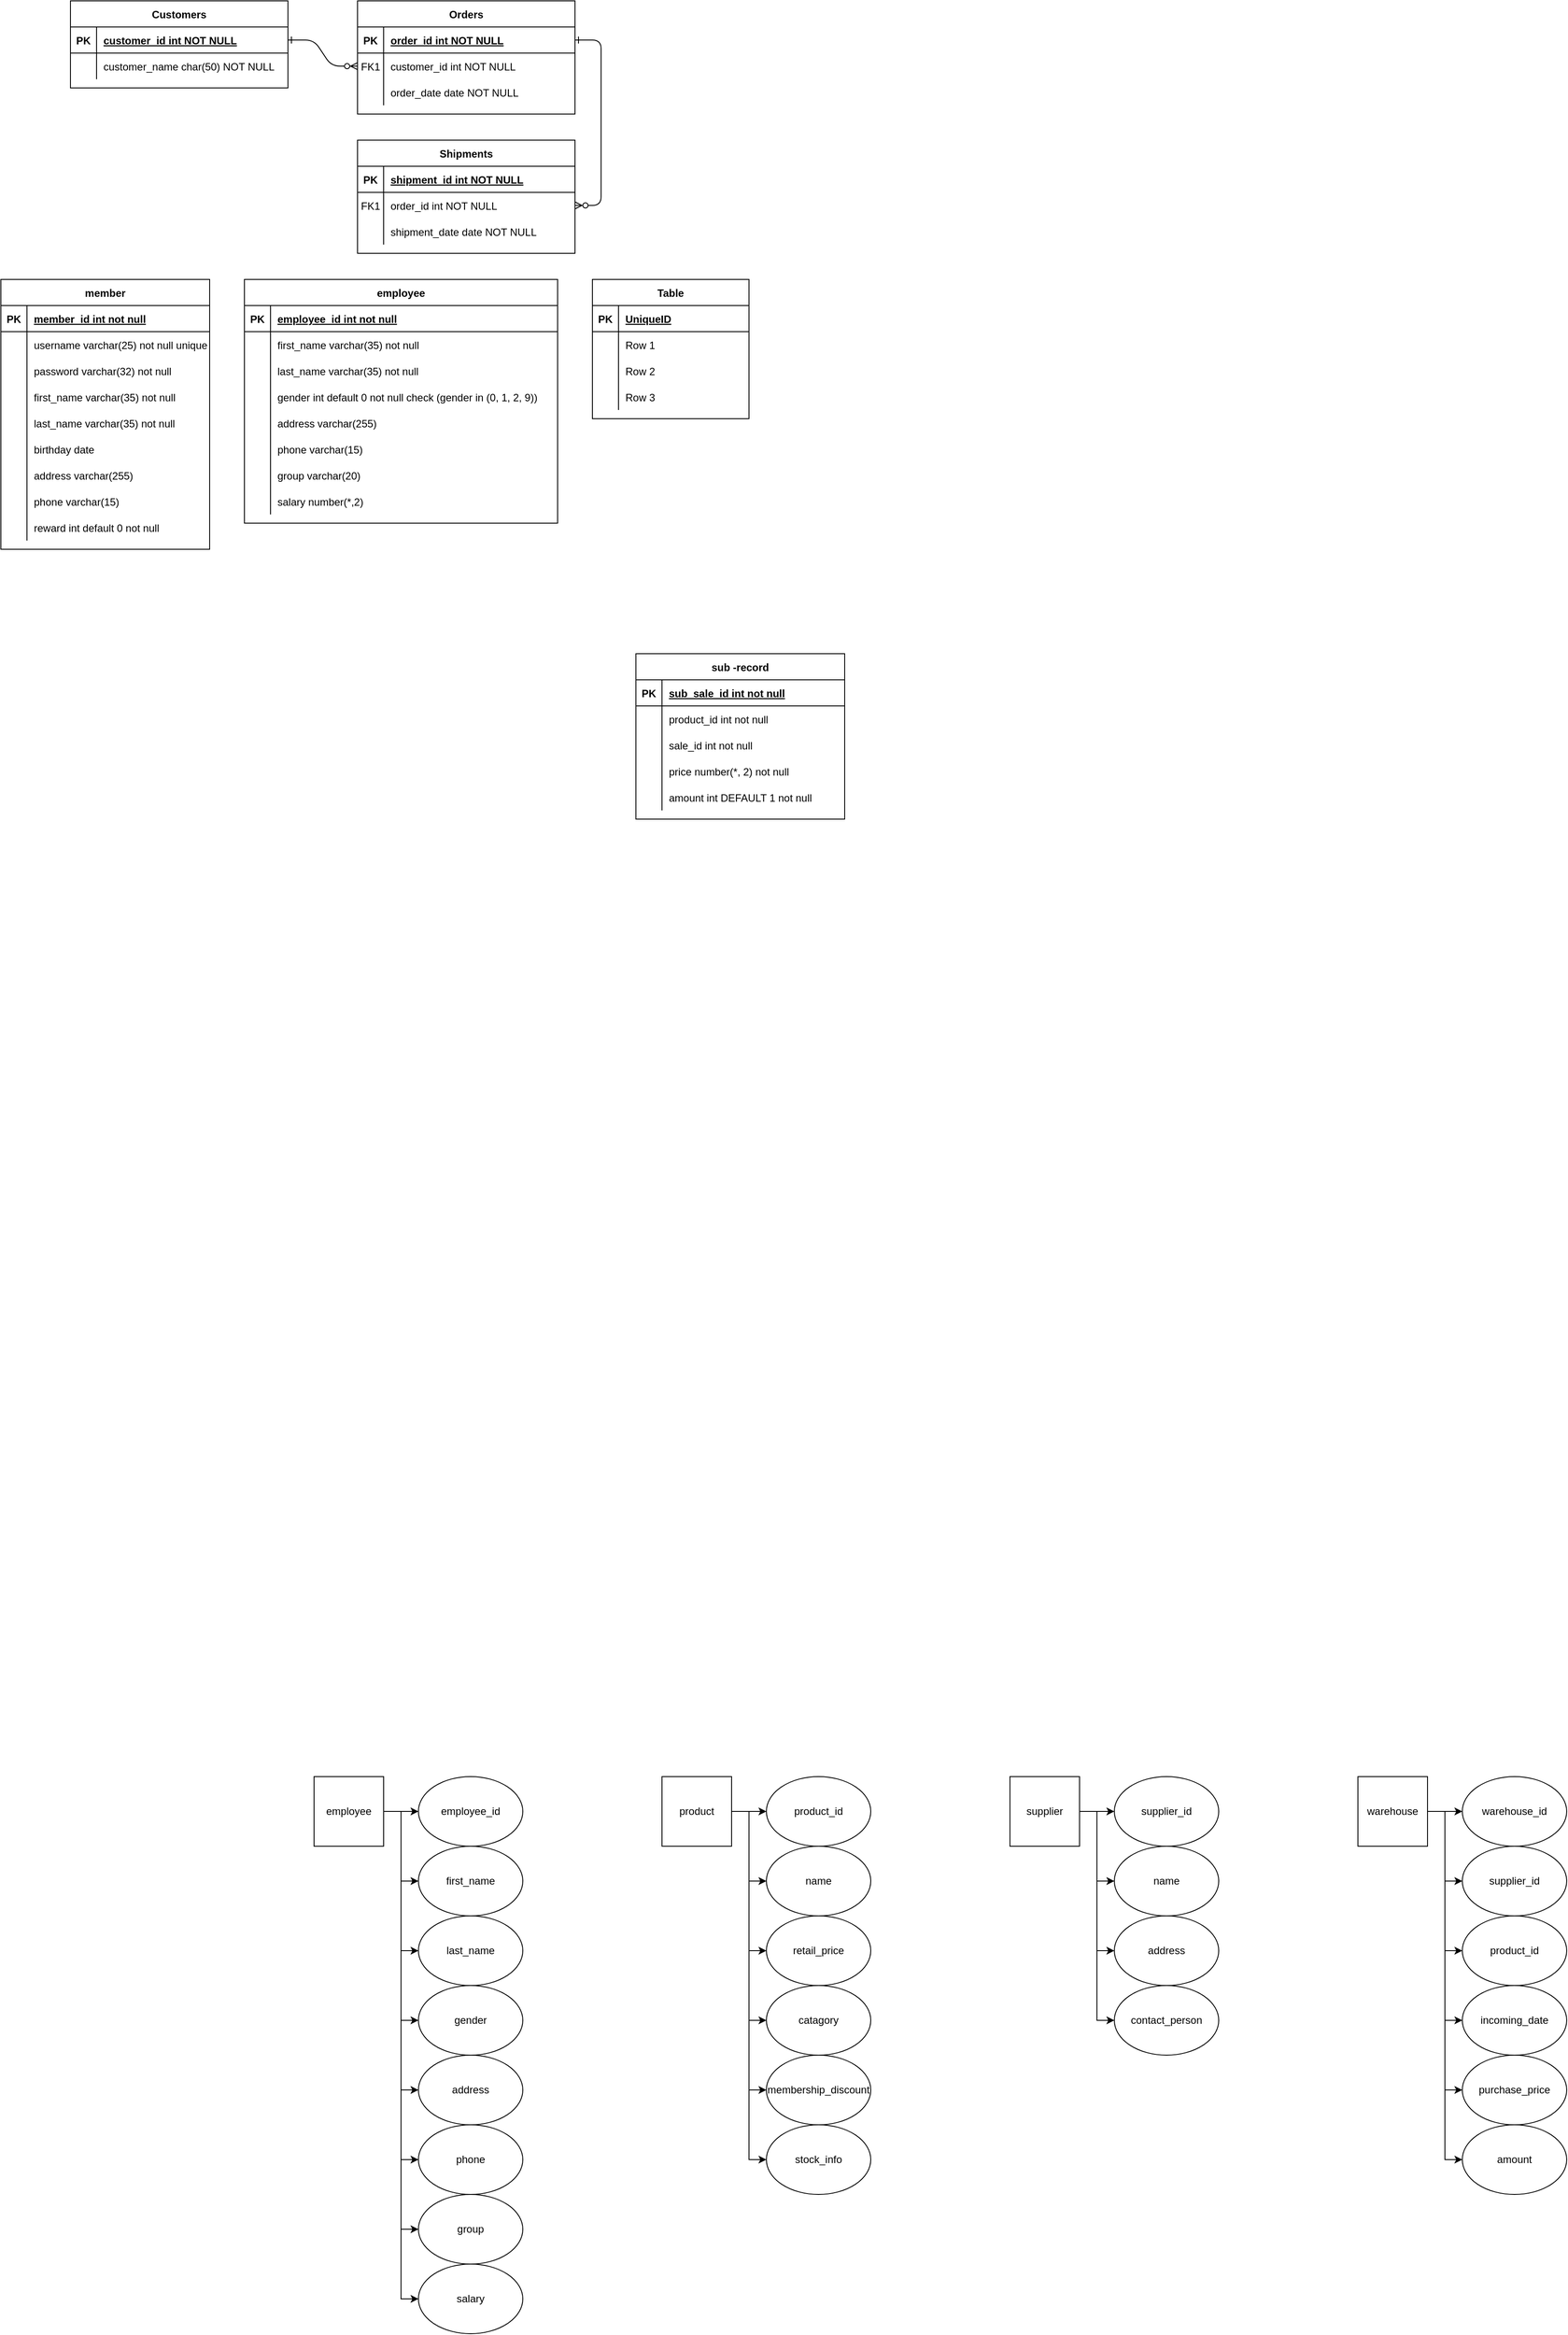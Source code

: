 <mxfile version="13.10.1" type="github">
  <diagram id="R2lEEEUBdFMjLlhIrx00" name="Page-1">
    <mxGraphModel dx="1342" dy="582" grid="1" gridSize="10" guides="1" tooltips="1" connect="1" arrows="1" fold="1" page="1" pageScale="1" pageWidth="850" pageHeight="1100" math="0" shadow="0" extFonts="Permanent Marker^https://fonts.googleapis.com/css?family=Permanent+Marker">
      <root>
        <mxCell id="0" />
        <mxCell id="1" parent="0" />
        <mxCell id="C-vyLk0tnHw3VtMMgP7b-1" value="" style="edgeStyle=entityRelationEdgeStyle;endArrow=ERzeroToMany;startArrow=ERone;endFill=1;startFill=0;" parent="1" source="C-vyLk0tnHw3VtMMgP7b-24" target="C-vyLk0tnHw3VtMMgP7b-6" edge="1">
          <mxGeometry width="100" height="100" relative="1" as="geometry">
            <mxPoint x="340" y="720" as="sourcePoint" />
            <mxPoint x="440" y="620" as="targetPoint" />
          </mxGeometry>
        </mxCell>
        <mxCell id="C-vyLk0tnHw3VtMMgP7b-12" value="" style="edgeStyle=entityRelationEdgeStyle;endArrow=ERzeroToMany;startArrow=ERone;endFill=1;startFill=0;" parent="1" source="C-vyLk0tnHw3VtMMgP7b-3" target="C-vyLk0tnHw3VtMMgP7b-17" edge="1">
          <mxGeometry width="100" height="100" relative="1" as="geometry">
            <mxPoint x="400" y="180" as="sourcePoint" />
            <mxPoint x="460" y="205" as="targetPoint" />
          </mxGeometry>
        </mxCell>
        <mxCell id="C-vyLk0tnHw3VtMMgP7b-2" value="Orders" style="shape=table;startSize=30;container=1;collapsible=1;childLayout=tableLayout;fixedRows=1;rowLines=0;fontStyle=1;align=center;resizeLast=1;" parent="1" vertex="1">
          <mxGeometry x="450" y="120" width="250" height="130" as="geometry" />
        </mxCell>
        <mxCell id="C-vyLk0tnHw3VtMMgP7b-3" value="" style="shape=partialRectangle;collapsible=0;dropTarget=0;pointerEvents=0;fillColor=none;points=[[0,0.5],[1,0.5]];portConstraint=eastwest;top=0;left=0;right=0;bottom=1;" parent="C-vyLk0tnHw3VtMMgP7b-2" vertex="1">
          <mxGeometry y="30" width="250" height="30" as="geometry" />
        </mxCell>
        <mxCell id="C-vyLk0tnHw3VtMMgP7b-4" value="PK" style="shape=partialRectangle;overflow=hidden;connectable=0;fillColor=none;top=0;left=0;bottom=0;right=0;fontStyle=1;" parent="C-vyLk0tnHw3VtMMgP7b-3" vertex="1">
          <mxGeometry width="30" height="30" as="geometry" />
        </mxCell>
        <mxCell id="C-vyLk0tnHw3VtMMgP7b-5" value="order_id int NOT NULL " style="shape=partialRectangle;overflow=hidden;connectable=0;fillColor=none;top=0;left=0;bottom=0;right=0;align=left;spacingLeft=6;fontStyle=5;" parent="C-vyLk0tnHw3VtMMgP7b-3" vertex="1">
          <mxGeometry x="30" width="220" height="30" as="geometry" />
        </mxCell>
        <mxCell id="C-vyLk0tnHw3VtMMgP7b-6" value="" style="shape=partialRectangle;collapsible=0;dropTarget=0;pointerEvents=0;fillColor=none;points=[[0,0.5],[1,0.5]];portConstraint=eastwest;top=0;left=0;right=0;bottom=0;" parent="C-vyLk0tnHw3VtMMgP7b-2" vertex="1">
          <mxGeometry y="60" width="250" height="30" as="geometry" />
        </mxCell>
        <mxCell id="C-vyLk0tnHw3VtMMgP7b-7" value="FK1" style="shape=partialRectangle;overflow=hidden;connectable=0;fillColor=none;top=0;left=0;bottom=0;right=0;" parent="C-vyLk0tnHw3VtMMgP7b-6" vertex="1">
          <mxGeometry width="30" height="30" as="geometry" />
        </mxCell>
        <mxCell id="C-vyLk0tnHw3VtMMgP7b-8" value="customer_id int NOT NULL" style="shape=partialRectangle;overflow=hidden;connectable=0;fillColor=none;top=0;left=0;bottom=0;right=0;align=left;spacingLeft=6;" parent="C-vyLk0tnHw3VtMMgP7b-6" vertex="1">
          <mxGeometry x="30" width="220" height="30" as="geometry" />
        </mxCell>
        <mxCell id="C-vyLk0tnHw3VtMMgP7b-9" value="" style="shape=partialRectangle;collapsible=0;dropTarget=0;pointerEvents=0;fillColor=none;points=[[0,0.5],[1,0.5]];portConstraint=eastwest;top=0;left=0;right=0;bottom=0;" parent="C-vyLk0tnHw3VtMMgP7b-2" vertex="1">
          <mxGeometry y="90" width="250" height="30" as="geometry" />
        </mxCell>
        <mxCell id="C-vyLk0tnHw3VtMMgP7b-10" value="" style="shape=partialRectangle;overflow=hidden;connectable=0;fillColor=none;top=0;left=0;bottom=0;right=0;" parent="C-vyLk0tnHw3VtMMgP7b-9" vertex="1">
          <mxGeometry width="30" height="30" as="geometry" />
        </mxCell>
        <mxCell id="C-vyLk0tnHw3VtMMgP7b-11" value="order_date date NOT NULL" style="shape=partialRectangle;overflow=hidden;connectable=0;fillColor=none;top=0;left=0;bottom=0;right=0;align=left;spacingLeft=6;" parent="C-vyLk0tnHw3VtMMgP7b-9" vertex="1">
          <mxGeometry x="30" width="220" height="30" as="geometry" />
        </mxCell>
        <mxCell id="C-vyLk0tnHw3VtMMgP7b-13" value="Shipments" style="shape=table;startSize=30;container=1;collapsible=1;childLayout=tableLayout;fixedRows=1;rowLines=0;fontStyle=1;align=center;resizeLast=1;" parent="1" vertex="1">
          <mxGeometry x="450" y="280" width="250" height="130" as="geometry">
            <mxRectangle x="450" y="280" width="90" height="30" as="alternateBounds" />
          </mxGeometry>
        </mxCell>
        <mxCell id="C-vyLk0tnHw3VtMMgP7b-14" value="" style="shape=partialRectangle;collapsible=0;dropTarget=0;pointerEvents=0;fillColor=none;points=[[0,0.5],[1,0.5]];portConstraint=eastwest;top=0;left=0;right=0;bottom=1;" parent="C-vyLk0tnHw3VtMMgP7b-13" vertex="1">
          <mxGeometry y="30" width="250" height="30" as="geometry" />
        </mxCell>
        <mxCell id="C-vyLk0tnHw3VtMMgP7b-15" value="PK" style="shape=partialRectangle;overflow=hidden;connectable=0;fillColor=none;top=0;left=0;bottom=0;right=0;fontStyle=1;" parent="C-vyLk0tnHw3VtMMgP7b-14" vertex="1">
          <mxGeometry width="30" height="30" as="geometry" />
        </mxCell>
        <mxCell id="C-vyLk0tnHw3VtMMgP7b-16" value="shipment_id int NOT NULL " style="shape=partialRectangle;overflow=hidden;connectable=0;fillColor=none;top=0;left=0;bottom=0;right=0;align=left;spacingLeft=6;fontStyle=5;" parent="C-vyLk0tnHw3VtMMgP7b-14" vertex="1">
          <mxGeometry x="30" width="220" height="30" as="geometry" />
        </mxCell>
        <mxCell id="C-vyLk0tnHw3VtMMgP7b-17" value="" style="shape=partialRectangle;collapsible=0;dropTarget=0;pointerEvents=0;fillColor=none;points=[[0,0.5],[1,0.5]];portConstraint=eastwest;top=0;left=0;right=0;bottom=0;" parent="C-vyLk0tnHw3VtMMgP7b-13" vertex="1">
          <mxGeometry y="60" width="250" height="30" as="geometry" />
        </mxCell>
        <mxCell id="C-vyLk0tnHw3VtMMgP7b-18" value="FK1" style="shape=partialRectangle;overflow=hidden;connectable=0;fillColor=none;top=0;left=0;bottom=0;right=0;" parent="C-vyLk0tnHw3VtMMgP7b-17" vertex="1">
          <mxGeometry width="30" height="30" as="geometry" />
        </mxCell>
        <mxCell id="C-vyLk0tnHw3VtMMgP7b-19" value="order_id int NOT NULL" style="shape=partialRectangle;overflow=hidden;connectable=0;fillColor=none;top=0;left=0;bottom=0;right=0;align=left;spacingLeft=6;" parent="C-vyLk0tnHw3VtMMgP7b-17" vertex="1">
          <mxGeometry x="30" width="220" height="30" as="geometry" />
        </mxCell>
        <mxCell id="C-vyLk0tnHw3VtMMgP7b-20" value="" style="shape=partialRectangle;collapsible=0;dropTarget=0;pointerEvents=0;fillColor=none;points=[[0,0.5],[1,0.5]];portConstraint=eastwest;top=0;left=0;right=0;bottom=0;" parent="C-vyLk0tnHw3VtMMgP7b-13" vertex="1">
          <mxGeometry y="90" width="250" height="30" as="geometry" />
        </mxCell>
        <mxCell id="C-vyLk0tnHw3VtMMgP7b-21" value="" style="shape=partialRectangle;overflow=hidden;connectable=0;fillColor=none;top=0;left=0;bottom=0;right=0;" parent="C-vyLk0tnHw3VtMMgP7b-20" vertex="1">
          <mxGeometry width="30" height="30" as="geometry" />
        </mxCell>
        <mxCell id="C-vyLk0tnHw3VtMMgP7b-22" value="shipment_date date NOT NULL" style="shape=partialRectangle;overflow=hidden;connectable=0;fillColor=none;top=0;left=0;bottom=0;right=0;align=left;spacingLeft=6;" parent="C-vyLk0tnHw3VtMMgP7b-20" vertex="1">
          <mxGeometry x="30" width="220" height="30" as="geometry" />
        </mxCell>
        <mxCell id="C-vyLk0tnHw3VtMMgP7b-23" value="Customers" style="shape=table;startSize=30;container=1;collapsible=1;childLayout=tableLayout;fixedRows=1;rowLines=0;fontStyle=1;align=center;resizeLast=1;" parent="1" vertex="1">
          <mxGeometry x="120" y="120" width="250" height="100" as="geometry" />
        </mxCell>
        <mxCell id="C-vyLk0tnHw3VtMMgP7b-24" value="" style="shape=partialRectangle;collapsible=0;dropTarget=0;pointerEvents=0;fillColor=none;points=[[0,0.5],[1,0.5]];portConstraint=eastwest;top=0;left=0;right=0;bottom=1;" parent="C-vyLk0tnHw3VtMMgP7b-23" vertex="1">
          <mxGeometry y="30" width="250" height="30" as="geometry" />
        </mxCell>
        <mxCell id="C-vyLk0tnHw3VtMMgP7b-25" value="PK" style="shape=partialRectangle;overflow=hidden;connectable=0;fillColor=none;top=0;left=0;bottom=0;right=0;fontStyle=1;" parent="C-vyLk0tnHw3VtMMgP7b-24" vertex="1">
          <mxGeometry width="30" height="30" as="geometry" />
        </mxCell>
        <mxCell id="C-vyLk0tnHw3VtMMgP7b-26" value="customer_id int NOT NULL " style="shape=partialRectangle;overflow=hidden;connectable=0;fillColor=none;top=0;left=0;bottom=0;right=0;align=left;spacingLeft=6;fontStyle=5;" parent="C-vyLk0tnHw3VtMMgP7b-24" vertex="1">
          <mxGeometry x="30" width="220" height="30" as="geometry" />
        </mxCell>
        <mxCell id="C-vyLk0tnHw3VtMMgP7b-27" value="" style="shape=partialRectangle;collapsible=0;dropTarget=0;pointerEvents=0;fillColor=none;points=[[0,0.5],[1,0.5]];portConstraint=eastwest;top=0;left=0;right=0;bottom=0;" parent="C-vyLk0tnHw3VtMMgP7b-23" vertex="1">
          <mxGeometry y="60" width="250" height="30" as="geometry" />
        </mxCell>
        <mxCell id="C-vyLk0tnHw3VtMMgP7b-28" value="" style="shape=partialRectangle;overflow=hidden;connectable=0;fillColor=none;top=0;left=0;bottom=0;right=0;" parent="C-vyLk0tnHw3VtMMgP7b-27" vertex="1">
          <mxGeometry width="30" height="30" as="geometry" />
        </mxCell>
        <mxCell id="C-vyLk0tnHw3VtMMgP7b-29" value="customer_name char(50) NOT NULL" style="shape=partialRectangle;overflow=hidden;connectable=0;fillColor=none;top=0;left=0;bottom=0;right=0;align=left;spacingLeft=6;" parent="C-vyLk0tnHw3VtMMgP7b-27" vertex="1">
          <mxGeometry x="30" width="220" height="30" as="geometry" />
        </mxCell>
        <mxCell id="Kj_aIInmpCFSkwv4ty4P-13" style="edgeStyle=orthogonalEdgeStyle;rounded=0;orthogonalLoop=1;jettySize=auto;html=1;exitX=1;exitY=0.5;exitDx=0;exitDy=0;" parent="1" source="Kj_aIInmpCFSkwv4ty4P-2" target="Kj_aIInmpCFSkwv4ty4P-3" edge="1">
          <mxGeometry relative="1" as="geometry" />
        </mxCell>
        <mxCell id="Kj_aIInmpCFSkwv4ty4P-14" style="edgeStyle=orthogonalEdgeStyle;rounded=0;orthogonalLoop=1;jettySize=auto;html=1;exitX=1;exitY=0.5;exitDx=0;exitDy=0;" parent="1" source="Kj_aIInmpCFSkwv4ty4P-2" target="Kj_aIInmpCFSkwv4ty4P-6" edge="1">
          <mxGeometry relative="1" as="geometry" />
        </mxCell>
        <mxCell id="Kj_aIInmpCFSkwv4ty4P-15" style="edgeStyle=orthogonalEdgeStyle;rounded=0;orthogonalLoop=1;jettySize=auto;html=1;exitX=1;exitY=0.5;exitDx=0;exitDy=0;entryX=0;entryY=0.5;entryDx=0;entryDy=0;" parent="1" source="Kj_aIInmpCFSkwv4ty4P-2" target="Kj_aIInmpCFSkwv4ty4P-7" edge="1">
          <mxGeometry relative="1" as="geometry" />
        </mxCell>
        <mxCell id="Kj_aIInmpCFSkwv4ty4P-16" style="edgeStyle=orthogonalEdgeStyle;rounded=0;orthogonalLoop=1;jettySize=auto;html=1;exitX=1;exitY=0.5;exitDx=0;exitDy=0;entryX=0;entryY=0.5;entryDx=0;entryDy=0;" parent="1" source="Kj_aIInmpCFSkwv4ty4P-2" target="Kj_aIInmpCFSkwv4ty4P-8" edge="1">
          <mxGeometry relative="1" as="geometry" />
        </mxCell>
        <mxCell id="Kj_aIInmpCFSkwv4ty4P-17" style="edgeStyle=orthogonalEdgeStyle;rounded=0;orthogonalLoop=1;jettySize=auto;html=1;exitX=1;exitY=0.5;exitDx=0;exitDy=0;entryX=0;entryY=0.5;entryDx=0;entryDy=0;" parent="1" source="Kj_aIInmpCFSkwv4ty4P-2" target="Kj_aIInmpCFSkwv4ty4P-9" edge="1">
          <mxGeometry relative="1" as="geometry" />
        </mxCell>
        <mxCell id="Kj_aIInmpCFSkwv4ty4P-18" style="edgeStyle=orthogonalEdgeStyle;rounded=0;orthogonalLoop=1;jettySize=auto;html=1;exitX=1;exitY=0.5;exitDx=0;exitDy=0;entryX=0;entryY=0.5;entryDx=0;entryDy=0;" parent="1" source="Kj_aIInmpCFSkwv4ty4P-2" target="Kj_aIInmpCFSkwv4ty4P-10" edge="1">
          <mxGeometry relative="1" as="geometry" />
        </mxCell>
        <mxCell id="Kj_aIInmpCFSkwv4ty4P-19" style="edgeStyle=orthogonalEdgeStyle;rounded=0;orthogonalLoop=1;jettySize=auto;html=1;exitX=1;exitY=0.5;exitDx=0;exitDy=0;entryX=0;entryY=0.5;entryDx=0;entryDy=0;" parent="1" source="Kj_aIInmpCFSkwv4ty4P-2" target="Kj_aIInmpCFSkwv4ty4P-11" edge="1">
          <mxGeometry relative="1" as="geometry" />
        </mxCell>
        <mxCell id="Kj_aIInmpCFSkwv4ty4P-20" style="edgeStyle=orthogonalEdgeStyle;rounded=0;orthogonalLoop=1;jettySize=auto;html=1;exitX=1;exitY=0.5;exitDx=0;exitDy=0;entryX=0;entryY=0.5;entryDx=0;entryDy=0;" parent="1" source="Kj_aIInmpCFSkwv4ty4P-2" target="Kj_aIInmpCFSkwv4ty4P-12" edge="1">
          <mxGeometry relative="1" as="geometry" />
        </mxCell>
        <mxCell id="Kj_aIInmpCFSkwv4ty4P-2" value="employee" style="whiteSpace=wrap;html=1;aspect=fixed;" parent="1" vertex="1">
          <mxGeometry x="400" y="2160" width="80" height="80" as="geometry" />
        </mxCell>
        <mxCell id="Kj_aIInmpCFSkwv4ty4P-3" value="employee_id" style="ellipse;whiteSpace=wrap;html=1;" parent="1" vertex="1">
          <mxGeometry x="520" y="2160" width="120" height="80" as="geometry" />
        </mxCell>
        <mxCell id="Kj_aIInmpCFSkwv4ty4P-6" value="first_name" style="ellipse;whiteSpace=wrap;html=1;" parent="1" vertex="1">
          <mxGeometry x="520" y="2240" width="120" height="80" as="geometry" />
        </mxCell>
        <mxCell id="Kj_aIInmpCFSkwv4ty4P-7" value="last_name" style="ellipse;whiteSpace=wrap;html=1;" parent="1" vertex="1">
          <mxGeometry x="520" y="2320" width="120" height="80" as="geometry" />
        </mxCell>
        <mxCell id="Kj_aIInmpCFSkwv4ty4P-8" value="gender" style="ellipse;whiteSpace=wrap;html=1;" parent="1" vertex="1">
          <mxGeometry x="520" y="2400" width="120" height="80" as="geometry" />
        </mxCell>
        <mxCell id="Kj_aIInmpCFSkwv4ty4P-9" value="address" style="ellipse;whiteSpace=wrap;html=1;" parent="1" vertex="1">
          <mxGeometry x="520" y="2480" width="120" height="80" as="geometry" />
        </mxCell>
        <mxCell id="Kj_aIInmpCFSkwv4ty4P-10" value="phone" style="ellipse;whiteSpace=wrap;html=1;" parent="1" vertex="1">
          <mxGeometry x="520" y="2560" width="120" height="80" as="geometry" />
        </mxCell>
        <mxCell id="Kj_aIInmpCFSkwv4ty4P-11" value="group" style="ellipse;whiteSpace=wrap;html=1;" parent="1" vertex="1">
          <mxGeometry x="520" y="2640" width="120" height="80" as="geometry" />
        </mxCell>
        <mxCell id="Kj_aIInmpCFSkwv4ty4P-12" value="salary" style="ellipse;whiteSpace=wrap;html=1;" parent="1" vertex="1">
          <mxGeometry x="520" y="2720" width="120" height="80" as="geometry" />
        </mxCell>
        <mxCell id="Kj_aIInmpCFSkwv4ty4P-28" style="edgeStyle=orthogonalEdgeStyle;rounded=0;orthogonalLoop=1;jettySize=auto;html=1;exitX=1;exitY=0.5;exitDx=0;exitDy=0;" parent="1" source="Kj_aIInmpCFSkwv4ty4P-21" target="Kj_aIInmpCFSkwv4ty4P-22" edge="1">
          <mxGeometry relative="1" as="geometry" />
        </mxCell>
        <mxCell id="Kj_aIInmpCFSkwv4ty4P-29" style="edgeStyle=orthogonalEdgeStyle;rounded=0;orthogonalLoop=1;jettySize=auto;html=1;exitX=1;exitY=0.5;exitDx=0;exitDy=0;" parent="1" source="Kj_aIInmpCFSkwv4ty4P-21" target="Kj_aIInmpCFSkwv4ty4P-23" edge="1">
          <mxGeometry relative="1" as="geometry" />
        </mxCell>
        <mxCell id="Kj_aIInmpCFSkwv4ty4P-30" style="edgeStyle=orthogonalEdgeStyle;rounded=0;orthogonalLoop=1;jettySize=auto;html=1;exitX=1;exitY=0.5;exitDx=0;exitDy=0;entryX=0;entryY=0.5;entryDx=0;entryDy=0;" parent="1" source="Kj_aIInmpCFSkwv4ty4P-21" target="Kj_aIInmpCFSkwv4ty4P-24" edge="1">
          <mxGeometry relative="1" as="geometry" />
        </mxCell>
        <mxCell id="Kj_aIInmpCFSkwv4ty4P-31" style="edgeStyle=orthogonalEdgeStyle;rounded=0;orthogonalLoop=1;jettySize=auto;html=1;exitX=1;exitY=0.5;exitDx=0;exitDy=0;entryX=0;entryY=0.5;entryDx=0;entryDy=0;" parent="1" source="Kj_aIInmpCFSkwv4ty4P-21" target="Kj_aIInmpCFSkwv4ty4P-25" edge="1">
          <mxGeometry relative="1" as="geometry" />
        </mxCell>
        <mxCell id="Kj_aIInmpCFSkwv4ty4P-32" style="edgeStyle=orthogonalEdgeStyle;rounded=0;orthogonalLoop=1;jettySize=auto;html=1;exitX=1;exitY=0.5;exitDx=0;exitDy=0;entryX=0;entryY=0.5;entryDx=0;entryDy=0;" parent="1" source="Kj_aIInmpCFSkwv4ty4P-21" target="Kj_aIInmpCFSkwv4ty4P-26" edge="1">
          <mxGeometry relative="1" as="geometry" />
        </mxCell>
        <mxCell id="Kj_aIInmpCFSkwv4ty4P-33" style="edgeStyle=orthogonalEdgeStyle;rounded=0;orthogonalLoop=1;jettySize=auto;html=1;exitX=1;exitY=0.5;exitDx=0;exitDy=0;entryX=0;entryY=0.5;entryDx=0;entryDy=0;" parent="1" source="Kj_aIInmpCFSkwv4ty4P-21" target="Kj_aIInmpCFSkwv4ty4P-27" edge="1">
          <mxGeometry relative="1" as="geometry" />
        </mxCell>
        <mxCell id="Kj_aIInmpCFSkwv4ty4P-21" value="product" style="whiteSpace=wrap;html=1;aspect=fixed;" parent="1" vertex="1">
          <mxGeometry x="800" y="2160" width="80" height="80" as="geometry" />
        </mxCell>
        <mxCell id="Kj_aIInmpCFSkwv4ty4P-22" value="product_id" style="ellipse;whiteSpace=wrap;html=1;" parent="1" vertex="1">
          <mxGeometry x="920" y="2160" width="120" height="80" as="geometry" />
        </mxCell>
        <mxCell id="Kj_aIInmpCFSkwv4ty4P-23" value="name" style="ellipse;whiteSpace=wrap;html=1;" parent="1" vertex="1">
          <mxGeometry x="920" y="2240" width="120" height="80" as="geometry" />
        </mxCell>
        <mxCell id="Kj_aIInmpCFSkwv4ty4P-24" value="retail_price" style="ellipse;whiteSpace=wrap;html=1;" parent="1" vertex="1">
          <mxGeometry x="920" y="2320" width="120" height="80" as="geometry" />
        </mxCell>
        <mxCell id="Kj_aIInmpCFSkwv4ty4P-25" value="catagory" style="ellipse;whiteSpace=wrap;html=1;" parent="1" vertex="1">
          <mxGeometry x="920" y="2400" width="120" height="80" as="geometry" />
        </mxCell>
        <mxCell id="Kj_aIInmpCFSkwv4ty4P-26" value="membership_discount" style="ellipse;whiteSpace=wrap;html=1;" parent="1" vertex="1">
          <mxGeometry x="920" y="2480" width="120" height="80" as="geometry" />
        </mxCell>
        <mxCell id="Kj_aIInmpCFSkwv4ty4P-27" value="stock_info" style="ellipse;whiteSpace=wrap;html=1;" parent="1" vertex="1">
          <mxGeometry x="920" y="2560" width="120" height="80" as="geometry" />
        </mxCell>
        <mxCell id="Kj_aIInmpCFSkwv4ty4P-39" style="edgeStyle=orthogonalEdgeStyle;rounded=0;orthogonalLoop=1;jettySize=auto;html=1;exitX=1;exitY=0.5;exitDx=0;exitDy=0;" parent="1" source="Kj_aIInmpCFSkwv4ty4P-34" target="Kj_aIInmpCFSkwv4ty4P-35" edge="1">
          <mxGeometry relative="1" as="geometry" />
        </mxCell>
        <mxCell id="Kj_aIInmpCFSkwv4ty4P-40" style="edgeStyle=orthogonalEdgeStyle;rounded=0;orthogonalLoop=1;jettySize=auto;html=1;exitX=1;exitY=0.5;exitDx=0;exitDy=0;" parent="1" source="Kj_aIInmpCFSkwv4ty4P-34" target="Kj_aIInmpCFSkwv4ty4P-36" edge="1">
          <mxGeometry relative="1" as="geometry" />
        </mxCell>
        <mxCell id="Kj_aIInmpCFSkwv4ty4P-41" style="edgeStyle=orthogonalEdgeStyle;rounded=0;orthogonalLoop=1;jettySize=auto;html=1;exitX=1;exitY=0.5;exitDx=0;exitDy=0;entryX=0;entryY=0.5;entryDx=0;entryDy=0;" parent="1" source="Kj_aIInmpCFSkwv4ty4P-34" target="Kj_aIInmpCFSkwv4ty4P-37" edge="1">
          <mxGeometry relative="1" as="geometry" />
        </mxCell>
        <mxCell id="Kj_aIInmpCFSkwv4ty4P-42" style="edgeStyle=orthogonalEdgeStyle;rounded=0;orthogonalLoop=1;jettySize=auto;html=1;exitX=1;exitY=0.5;exitDx=0;exitDy=0;entryX=0;entryY=0.5;entryDx=0;entryDy=0;" parent="1" source="Kj_aIInmpCFSkwv4ty4P-34" target="Kj_aIInmpCFSkwv4ty4P-38" edge="1">
          <mxGeometry relative="1" as="geometry" />
        </mxCell>
        <mxCell id="Kj_aIInmpCFSkwv4ty4P-34" value="supplier" style="whiteSpace=wrap;html=1;aspect=fixed;" parent="1" vertex="1">
          <mxGeometry x="1200" y="2160" width="80" height="80" as="geometry" />
        </mxCell>
        <mxCell id="Kj_aIInmpCFSkwv4ty4P-35" value="supplier_id" style="ellipse;whiteSpace=wrap;html=1;" parent="1" vertex="1">
          <mxGeometry x="1320" y="2160" width="120" height="80" as="geometry" />
        </mxCell>
        <mxCell id="Kj_aIInmpCFSkwv4ty4P-36" value="name" style="ellipse;whiteSpace=wrap;html=1;" parent="1" vertex="1">
          <mxGeometry x="1320" y="2240" width="120" height="80" as="geometry" />
        </mxCell>
        <mxCell id="Kj_aIInmpCFSkwv4ty4P-37" value="address" style="ellipse;whiteSpace=wrap;html=1;" parent="1" vertex="1">
          <mxGeometry x="1320" y="2320" width="120" height="80" as="geometry" />
        </mxCell>
        <mxCell id="Kj_aIInmpCFSkwv4ty4P-38" value="contact_person" style="ellipse;whiteSpace=wrap;html=1;" parent="1" vertex="1">
          <mxGeometry x="1320" y="2400" width="120" height="80" as="geometry" />
        </mxCell>
        <mxCell id="Kj_aIInmpCFSkwv4ty4P-50" style="edgeStyle=orthogonalEdgeStyle;rounded=0;orthogonalLoop=1;jettySize=auto;html=1;exitX=1;exitY=0.5;exitDx=0;exitDy=0;" parent="1" source="Kj_aIInmpCFSkwv4ty4P-43" target="Kj_aIInmpCFSkwv4ty4P-44" edge="1">
          <mxGeometry relative="1" as="geometry" />
        </mxCell>
        <mxCell id="Kj_aIInmpCFSkwv4ty4P-51" style="edgeStyle=orthogonalEdgeStyle;rounded=0;orthogonalLoop=1;jettySize=auto;html=1;exitX=1;exitY=0.5;exitDx=0;exitDy=0;" parent="1" source="Kj_aIInmpCFSkwv4ty4P-43" target="Kj_aIInmpCFSkwv4ty4P-45" edge="1">
          <mxGeometry relative="1" as="geometry" />
        </mxCell>
        <mxCell id="Kj_aIInmpCFSkwv4ty4P-52" style="edgeStyle=orthogonalEdgeStyle;rounded=0;orthogonalLoop=1;jettySize=auto;html=1;exitX=1;exitY=0.5;exitDx=0;exitDy=0;entryX=0;entryY=0.5;entryDx=0;entryDy=0;" parent="1" source="Kj_aIInmpCFSkwv4ty4P-43" target="Kj_aIInmpCFSkwv4ty4P-46" edge="1">
          <mxGeometry relative="1" as="geometry" />
        </mxCell>
        <mxCell id="Kj_aIInmpCFSkwv4ty4P-53" style="edgeStyle=orthogonalEdgeStyle;rounded=0;orthogonalLoop=1;jettySize=auto;html=1;exitX=1;exitY=0.5;exitDx=0;exitDy=0;entryX=0;entryY=0.5;entryDx=0;entryDy=0;" parent="1" source="Kj_aIInmpCFSkwv4ty4P-43" target="Kj_aIInmpCFSkwv4ty4P-47" edge="1">
          <mxGeometry relative="1" as="geometry" />
        </mxCell>
        <mxCell id="Kj_aIInmpCFSkwv4ty4P-54" style="edgeStyle=orthogonalEdgeStyle;rounded=0;orthogonalLoop=1;jettySize=auto;html=1;exitX=1;exitY=0.5;exitDx=0;exitDy=0;entryX=0;entryY=0.5;entryDx=0;entryDy=0;" parent="1" source="Kj_aIInmpCFSkwv4ty4P-43" target="Kj_aIInmpCFSkwv4ty4P-48" edge="1">
          <mxGeometry relative="1" as="geometry" />
        </mxCell>
        <mxCell id="Kj_aIInmpCFSkwv4ty4P-55" style="edgeStyle=orthogonalEdgeStyle;rounded=0;orthogonalLoop=1;jettySize=auto;html=1;exitX=1;exitY=0.5;exitDx=0;exitDy=0;entryX=0;entryY=0.5;entryDx=0;entryDy=0;" parent="1" source="Kj_aIInmpCFSkwv4ty4P-43" target="Kj_aIInmpCFSkwv4ty4P-49" edge="1">
          <mxGeometry relative="1" as="geometry" />
        </mxCell>
        <mxCell id="Kj_aIInmpCFSkwv4ty4P-43" value="warehouse" style="whiteSpace=wrap;html=1;aspect=fixed;" parent="1" vertex="1">
          <mxGeometry x="1600" y="2160" width="80" height="80" as="geometry" />
        </mxCell>
        <mxCell id="Kj_aIInmpCFSkwv4ty4P-44" value="warehouse_id" style="ellipse;whiteSpace=wrap;html=1;" parent="1" vertex="1">
          <mxGeometry x="1720" y="2160" width="120" height="80" as="geometry" />
        </mxCell>
        <mxCell id="Kj_aIInmpCFSkwv4ty4P-45" value="supplier_id" style="ellipse;whiteSpace=wrap;html=1;" parent="1" vertex="1">
          <mxGeometry x="1720" y="2240" width="120" height="80" as="geometry" />
        </mxCell>
        <mxCell id="Kj_aIInmpCFSkwv4ty4P-46" value="product_id" style="ellipse;whiteSpace=wrap;html=1;" parent="1" vertex="1">
          <mxGeometry x="1720" y="2320" width="120" height="80" as="geometry" />
        </mxCell>
        <mxCell id="Kj_aIInmpCFSkwv4ty4P-47" value="incoming_date" style="ellipse;whiteSpace=wrap;html=1;" parent="1" vertex="1">
          <mxGeometry x="1720" y="2400" width="120" height="80" as="geometry" />
        </mxCell>
        <mxCell id="Kj_aIInmpCFSkwv4ty4P-48" value="purchase_price" style="ellipse;whiteSpace=wrap;html=1;" parent="1" vertex="1">
          <mxGeometry x="1720" y="2480" width="120" height="80" as="geometry" />
        </mxCell>
        <mxCell id="Kj_aIInmpCFSkwv4ty4P-49" value="amount" style="ellipse;whiteSpace=wrap;html=1;" parent="1" vertex="1">
          <mxGeometry x="1720" y="2560" width="120" height="80" as="geometry" />
        </mxCell>
        <mxCell id="Kj_aIInmpCFSkwv4ty4P-80" value="member" style="shape=table;startSize=30;container=1;collapsible=1;childLayout=tableLayout;fixedRows=1;rowLines=0;fontStyle=1;align=center;resizeLast=1;" vertex="1" parent="1">
          <mxGeometry x="40" y="440" width="240.0" height="310" as="geometry" />
        </mxCell>
        <mxCell id="Kj_aIInmpCFSkwv4ty4P-81" value="" style="shape=partialRectangle;collapsible=0;dropTarget=0;pointerEvents=0;fillColor=none;top=0;left=0;bottom=1;right=0;points=[[0,0.5],[1,0.5]];portConstraint=eastwest;" vertex="1" parent="Kj_aIInmpCFSkwv4ty4P-80">
          <mxGeometry y="30" width="240.0" height="30" as="geometry" />
        </mxCell>
        <mxCell id="Kj_aIInmpCFSkwv4ty4P-82" value="PK" style="shape=partialRectangle;connectable=0;fillColor=none;top=0;left=0;bottom=0;right=0;fontStyle=1;overflow=hidden;" vertex="1" parent="Kj_aIInmpCFSkwv4ty4P-81">
          <mxGeometry width="30" height="30" as="geometry" />
        </mxCell>
        <mxCell id="Kj_aIInmpCFSkwv4ty4P-83" value="member_id int not null" style="shape=partialRectangle;connectable=0;fillColor=none;top=0;left=0;bottom=0;right=0;align=left;spacingLeft=6;fontStyle=5;overflow=hidden;" vertex="1" parent="Kj_aIInmpCFSkwv4ty4P-81">
          <mxGeometry x="30" width="210.0" height="30" as="geometry" />
        </mxCell>
        <mxCell id="Kj_aIInmpCFSkwv4ty4P-84" value="" style="shape=partialRectangle;collapsible=0;dropTarget=0;pointerEvents=0;fillColor=none;top=0;left=0;bottom=0;right=0;points=[[0,0.5],[1,0.5]];portConstraint=eastwest;" vertex="1" parent="Kj_aIInmpCFSkwv4ty4P-80">
          <mxGeometry y="60" width="240.0" height="30" as="geometry" />
        </mxCell>
        <mxCell id="Kj_aIInmpCFSkwv4ty4P-85" value="" style="shape=partialRectangle;connectable=0;fillColor=none;top=0;left=0;bottom=0;right=0;editable=1;overflow=hidden;" vertex="1" parent="Kj_aIInmpCFSkwv4ty4P-84">
          <mxGeometry width="30" height="30" as="geometry" />
        </mxCell>
        <mxCell id="Kj_aIInmpCFSkwv4ty4P-86" value="username varchar(25) not null unique" style="shape=partialRectangle;connectable=0;fillColor=none;top=0;left=0;bottom=0;right=0;align=left;spacingLeft=6;overflow=hidden;" vertex="1" parent="Kj_aIInmpCFSkwv4ty4P-84">
          <mxGeometry x="30" width="210.0" height="30" as="geometry" />
        </mxCell>
        <mxCell id="Kj_aIInmpCFSkwv4ty4P-87" value="" style="shape=partialRectangle;collapsible=0;dropTarget=0;pointerEvents=0;fillColor=none;top=0;left=0;bottom=0;right=0;points=[[0,0.5],[1,0.5]];portConstraint=eastwest;" vertex="1" parent="Kj_aIInmpCFSkwv4ty4P-80">
          <mxGeometry y="90" width="240.0" height="30" as="geometry" />
        </mxCell>
        <mxCell id="Kj_aIInmpCFSkwv4ty4P-88" value="" style="shape=partialRectangle;connectable=0;fillColor=none;top=0;left=0;bottom=0;right=0;editable=1;overflow=hidden;" vertex="1" parent="Kj_aIInmpCFSkwv4ty4P-87">
          <mxGeometry width="30" height="30" as="geometry" />
        </mxCell>
        <mxCell id="Kj_aIInmpCFSkwv4ty4P-89" value="password varchar(32) not null" style="shape=partialRectangle;connectable=0;fillColor=none;top=0;left=0;bottom=0;right=0;align=left;spacingLeft=6;overflow=hidden;" vertex="1" parent="Kj_aIInmpCFSkwv4ty4P-87">
          <mxGeometry x="30" width="210.0" height="30" as="geometry" />
        </mxCell>
        <mxCell id="Kj_aIInmpCFSkwv4ty4P-90" value="" style="shape=partialRectangle;collapsible=0;dropTarget=0;pointerEvents=0;fillColor=none;top=0;left=0;bottom=0;right=0;points=[[0,0.5],[1,0.5]];portConstraint=eastwest;" vertex="1" parent="Kj_aIInmpCFSkwv4ty4P-80">
          <mxGeometry y="120" width="240.0" height="30" as="geometry" />
        </mxCell>
        <mxCell id="Kj_aIInmpCFSkwv4ty4P-91" value="" style="shape=partialRectangle;connectable=0;fillColor=none;top=0;left=0;bottom=0;right=0;editable=1;overflow=hidden;" vertex="1" parent="Kj_aIInmpCFSkwv4ty4P-90">
          <mxGeometry width="30" height="30" as="geometry" />
        </mxCell>
        <mxCell id="Kj_aIInmpCFSkwv4ty4P-92" value="first_name varchar(35) not null" style="shape=partialRectangle;connectable=0;fillColor=none;top=0;left=0;bottom=0;right=0;align=left;spacingLeft=6;overflow=hidden;" vertex="1" parent="Kj_aIInmpCFSkwv4ty4P-90">
          <mxGeometry x="30" width="210.0" height="30" as="geometry" />
        </mxCell>
        <mxCell id="Kj_aIInmpCFSkwv4ty4P-93" value="" style="shape=partialRectangle;collapsible=0;dropTarget=0;pointerEvents=0;fillColor=none;top=0;left=0;bottom=0;right=0;points=[[0,0.5],[1,0.5]];portConstraint=eastwest;" vertex="1" parent="Kj_aIInmpCFSkwv4ty4P-80">
          <mxGeometry y="150" width="240.0" height="30" as="geometry" />
        </mxCell>
        <mxCell id="Kj_aIInmpCFSkwv4ty4P-94" value="" style="shape=partialRectangle;connectable=0;fillColor=none;top=0;left=0;bottom=0;right=0;editable=1;overflow=hidden;" vertex="1" parent="Kj_aIInmpCFSkwv4ty4P-93">
          <mxGeometry width="30" height="30" as="geometry" />
        </mxCell>
        <mxCell id="Kj_aIInmpCFSkwv4ty4P-95" value="last_name varchar(35) not null" style="shape=partialRectangle;connectable=0;fillColor=none;top=0;left=0;bottom=0;right=0;align=left;spacingLeft=6;overflow=hidden;" vertex="1" parent="Kj_aIInmpCFSkwv4ty4P-93">
          <mxGeometry x="30" width="210.0" height="30" as="geometry" />
        </mxCell>
        <mxCell id="Kj_aIInmpCFSkwv4ty4P-96" value="" style="shape=partialRectangle;collapsible=0;dropTarget=0;pointerEvents=0;fillColor=none;top=0;left=0;bottom=0;right=0;points=[[0,0.5],[1,0.5]];portConstraint=eastwest;" vertex="1" parent="Kj_aIInmpCFSkwv4ty4P-80">
          <mxGeometry y="180" width="240.0" height="30" as="geometry" />
        </mxCell>
        <mxCell id="Kj_aIInmpCFSkwv4ty4P-97" value="" style="shape=partialRectangle;connectable=0;fillColor=none;top=0;left=0;bottom=0;right=0;editable=1;overflow=hidden;" vertex="1" parent="Kj_aIInmpCFSkwv4ty4P-96">
          <mxGeometry width="30" height="30" as="geometry" />
        </mxCell>
        <mxCell id="Kj_aIInmpCFSkwv4ty4P-98" value="birthday date" style="shape=partialRectangle;connectable=0;fillColor=none;top=0;left=0;bottom=0;right=0;align=left;spacingLeft=6;overflow=hidden;" vertex="1" parent="Kj_aIInmpCFSkwv4ty4P-96">
          <mxGeometry x="30" width="210.0" height="30" as="geometry" />
        </mxCell>
        <mxCell id="Kj_aIInmpCFSkwv4ty4P-99" value="" style="shape=partialRectangle;collapsible=0;dropTarget=0;pointerEvents=0;fillColor=none;top=0;left=0;bottom=0;right=0;points=[[0,0.5],[1,0.5]];portConstraint=eastwest;" vertex="1" parent="Kj_aIInmpCFSkwv4ty4P-80">
          <mxGeometry y="210" width="240.0" height="30" as="geometry" />
        </mxCell>
        <mxCell id="Kj_aIInmpCFSkwv4ty4P-100" value="" style="shape=partialRectangle;connectable=0;fillColor=none;top=0;left=0;bottom=0;right=0;editable=1;overflow=hidden;" vertex="1" parent="Kj_aIInmpCFSkwv4ty4P-99">
          <mxGeometry width="30" height="30" as="geometry" />
        </mxCell>
        <mxCell id="Kj_aIInmpCFSkwv4ty4P-101" value="address varchar(255)" style="shape=partialRectangle;connectable=0;fillColor=none;top=0;left=0;bottom=0;right=0;align=left;spacingLeft=6;overflow=hidden;" vertex="1" parent="Kj_aIInmpCFSkwv4ty4P-99">
          <mxGeometry x="30" width="210.0" height="30" as="geometry" />
        </mxCell>
        <mxCell id="Kj_aIInmpCFSkwv4ty4P-102" value="" style="shape=partialRectangle;collapsible=0;dropTarget=0;pointerEvents=0;fillColor=none;top=0;left=0;bottom=0;right=0;points=[[0,0.5],[1,0.5]];portConstraint=eastwest;" vertex="1" parent="Kj_aIInmpCFSkwv4ty4P-80">
          <mxGeometry y="240" width="240.0" height="30" as="geometry" />
        </mxCell>
        <mxCell id="Kj_aIInmpCFSkwv4ty4P-103" value="" style="shape=partialRectangle;connectable=0;fillColor=none;top=0;left=0;bottom=0;right=0;editable=1;overflow=hidden;" vertex="1" parent="Kj_aIInmpCFSkwv4ty4P-102">
          <mxGeometry width="30" height="30" as="geometry" />
        </mxCell>
        <mxCell id="Kj_aIInmpCFSkwv4ty4P-104" value="phone varchar(15)" style="shape=partialRectangle;connectable=0;fillColor=none;top=0;left=0;bottom=0;right=0;align=left;spacingLeft=6;overflow=hidden;" vertex="1" parent="Kj_aIInmpCFSkwv4ty4P-102">
          <mxGeometry x="30" width="210.0" height="30" as="geometry" />
        </mxCell>
        <mxCell id="Kj_aIInmpCFSkwv4ty4P-105" value="" style="shape=partialRectangle;collapsible=0;dropTarget=0;pointerEvents=0;fillColor=none;top=0;left=0;bottom=0;right=0;points=[[0,0.5],[1,0.5]];portConstraint=eastwest;" vertex="1" parent="Kj_aIInmpCFSkwv4ty4P-80">
          <mxGeometry y="270" width="240.0" height="30" as="geometry" />
        </mxCell>
        <mxCell id="Kj_aIInmpCFSkwv4ty4P-106" value="" style="shape=partialRectangle;connectable=0;fillColor=none;top=0;left=0;bottom=0;right=0;editable=1;overflow=hidden;" vertex="1" parent="Kj_aIInmpCFSkwv4ty4P-105">
          <mxGeometry width="30" height="30" as="geometry" />
        </mxCell>
        <mxCell id="Kj_aIInmpCFSkwv4ty4P-107" value="reward int default 0 not null" style="shape=partialRectangle;connectable=0;fillColor=none;top=0;left=0;bottom=0;right=0;align=left;spacingLeft=6;overflow=hidden;" vertex="1" parent="Kj_aIInmpCFSkwv4ty4P-105">
          <mxGeometry x="30" width="210.0" height="30" as="geometry" />
        </mxCell>
        <mxCell id="e0Ivaduy-6SBTAzbA0VG-1" value="sub -record" style="shape=table;startSize=30;container=1;collapsible=1;childLayout=tableLayout;fixedRows=1;rowLines=0;fontStyle=1;align=center;resizeLast=1;" vertex="1" parent="1">
          <mxGeometry x="770" y="870" width="240.0" height="190" as="geometry" />
        </mxCell>
        <mxCell id="e0Ivaduy-6SBTAzbA0VG-2" value="" style="shape=partialRectangle;collapsible=0;dropTarget=0;pointerEvents=0;fillColor=none;top=0;left=0;bottom=1;right=0;points=[[0,0.5],[1,0.5]];portConstraint=eastwest;" vertex="1" parent="e0Ivaduy-6SBTAzbA0VG-1">
          <mxGeometry y="30" width="240.0" height="30" as="geometry" />
        </mxCell>
        <mxCell id="e0Ivaduy-6SBTAzbA0VG-3" value="PK" style="shape=partialRectangle;connectable=0;fillColor=none;top=0;left=0;bottom=0;right=0;fontStyle=1;overflow=hidden;" vertex="1" parent="e0Ivaduy-6SBTAzbA0VG-2">
          <mxGeometry width="30" height="30" as="geometry" />
        </mxCell>
        <mxCell id="e0Ivaduy-6SBTAzbA0VG-4" value="sub_sale_id int not null" style="shape=partialRectangle;connectable=0;fillColor=none;top=0;left=0;bottom=0;right=0;align=left;spacingLeft=6;fontStyle=5;overflow=hidden;" vertex="1" parent="e0Ivaduy-6SBTAzbA0VG-2">
          <mxGeometry x="30" width="210.0" height="30" as="geometry" />
        </mxCell>
        <mxCell id="e0Ivaduy-6SBTAzbA0VG-5" value="" style="shape=partialRectangle;collapsible=0;dropTarget=0;pointerEvents=0;fillColor=none;top=0;left=0;bottom=0;right=0;points=[[0,0.5],[1,0.5]];portConstraint=eastwest;" vertex="1" parent="e0Ivaduy-6SBTAzbA0VG-1">
          <mxGeometry y="60" width="240.0" height="30" as="geometry" />
        </mxCell>
        <mxCell id="e0Ivaduy-6SBTAzbA0VG-6" value="" style="shape=partialRectangle;connectable=0;fillColor=none;top=0;left=0;bottom=0;right=0;editable=1;overflow=hidden;" vertex="1" parent="e0Ivaduy-6SBTAzbA0VG-5">
          <mxGeometry width="30" height="30" as="geometry" />
        </mxCell>
        <mxCell id="e0Ivaduy-6SBTAzbA0VG-7" value="product_id int not null" style="shape=partialRectangle;connectable=0;fillColor=none;top=0;left=0;bottom=0;right=0;align=left;spacingLeft=6;overflow=hidden;" vertex="1" parent="e0Ivaduy-6SBTAzbA0VG-5">
          <mxGeometry x="30" width="210.0" height="30" as="geometry" />
        </mxCell>
        <mxCell id="e0Ivaduy-6SBTAzbA0VG-8" value="" style="shape=partialRectangle;collapsible=0;dropTarget=0;pointerEvents=0;fillColor=none;top=0;left=0;bottom=0;right=0;points=[[0,0.5],[1,0.5]];portConstraint=eastwest;" vertex="1" parent="e0Ivaduy-6SBTAzbA0VG-1">
          <mxGeometry y="90" width="240.0" height="30" as="geometry" />
        </mxCell>
        <mxCell id="e0Ivaduy-6SBTAzbA0VG-9" value="" style="shape=partialRectangle;connectable=0;fillColor=none;top=0;left=0;bottom=0;right=0;editable=1;overflow=hidden;" vertex="1" parent="e0Ivaduy-6SBTAzbA0VG-8">
          <mxGeometry width="30" height="30" as="geometry" />
        </mxCell>
        <mxCell id="e0Ivaduy-6SBTAzbA0VG-10" value="sale_id int not null" style="shape=partialRectangle;connectable=0;fillColor=none;top=0;left=0;bottom=0;right=0;align=left;spacingLeft=6;overflow=hidden;" vertex="1" parent="e0Ivaduy-6SBTAzbA0VG-8">
          <mxGeometry x="30" width="210.0" height="30" as="geometry" />
        </mxCell>
        <mxCell id="e0Ivaduy-6SBTAzbA0VG-11" value="" style="shape=partialRectangle;collapsible=0;dropTarget=0;pointerEvents=0;fillColor=none;top=0;left=0;bottom=0;right=0;points=[[0,0.5],[1,0.5]];portConstraint=eastwest;" vertex="1" parent="e0Ivaduy-6SBTAzbA0VG-1">
          <mxGeometry y="120" width="240.0" height="30" as="geometry" />
        </mxCell>
        <mxCell id="e0Ivaduy-6SBTAzbA0VG-12" value="" style="shape=partialRectangle;connectable=0;fillColor=none;top=0;left=0;bottom=0;right=0;editable=1;overflow=hidden;" vertex="1" parent="e0Ivaduy-6SBTAzbA0VG-11">
          <mxGeometry width="30" height="30" as="geometry" />
        </mxCell>
        <mxCell id="e0Ivaduy-6SBTAzbA0VG-13" value="price number(*, 2) not null" style="shape=partialRectangle;connectable=0;fillColor=none;top=0;left=0;bottom=0;right=0;align=left;spacingLeft=6;overflow=hidden;" vertex="1" parent="e0Ivaduy-6SBTAzbA0VG-11">
          <mxGeometry x="30" width="210.0" height="30" as="geometry" />
        </mxCell>
        <mxCell id="e0Ivaduy-6SBTAzbA0VG-14" value="" style="shape=partialRectangle;collapsible=0;dropTarget=0;pointerEvents=0;fillColor=none;top=0;left=0;bottom=0;right=0;points=[[0,0.5],[1,0.5]];portConstraint=eastwest;" vertex="1" parent="e0Ivaduy-6SBTAzbA0VG-1">
          <mxGeometry y="150" width="240.0" height="30" as="geometry" />
        </mxCell>
        <mxCell id="e0Ivaduy-6SBTAzbA0VG-15" value="" style="shape=partialRectangle;connectable=0;fillColor=none;top=0;left=0;bottom=0;right=0;editable=1;overflow=hidden;" vertex="1" parent="e0Ivaduy-6SBTAzbA0VG-14">
          <mxGeometry width="30" height="30" as="geometry" />
        </mxCell>
        <mxCell id="e0Ivaduy-6SBTAzbA0VG-16" value="amount int DEFAULT 1 not null" style="shape=partialRectangle;connectable=0;fillColor=none;top=0;left=0;bottom=0;right=0;align=left;spacingLeft=6;overflow=hidden;" vertex="1" parent="e0Ivaduy-6SBTAzbA0VG-14">
          <mxGeometry x="30" width="210.0" height="30" as="geometry" />
        </mxCell>
        <mxCell id="Kj_aIInmpCFSkwv4ty4P-136" value="employee" style="shape=table;startSize=30;container=1;collapsible=1;childLayout=tableLayout;fixedRows=1;rowLines=0;fontStyle=1;align=center;resizeLast=1;" vertex="1" parent="1">
          <mxGeometry x="320" y="440" width="360" height="280" as="geometry" />
        </mxCell>
        <mxCell id="Kj_aIInmpCFSkwv4ty4P-137" value="" style="shape=partialRectangle;collapsible=0;dropTarget=0;pointerEvents=0;fillColor=none;top=0;left=0;bottom=1;right=0;points=[[0,0.5],[1,0.5]];portConstraint=eastwest;" vertex="1" parent="Kj_aIInmpCFSkwv4ty4P-136">
          <mxGeometry y="30" width="360" height="30" as="geometry" />
        </mxCell>
        <mxCell id="Kj_aIInmpCFSkwv4ty4P-138" value="PK" style="shape=partialRectangle;connectable=0;fillColor=none;top=0;left=0;bottom=0;right=0;fontStyle=1;overflow=hidden;" vertex="1" parent="Kj_aIInmpCFSkwv4ty4P-137">
          <mxGeometry width="30" height="30" as="geometry" />
        </mxCell>
        <mxCell id="Kj_aIInmpCFSkwv4ty4P-139" value="employee_id int not null" style="shape=partialRectangle;connectable=0;fillColor=none;top=0;left=0;bottom=0;right=0;align=left;spacingLeft=6;fontStyle=5;overflow=hidden;" vertex="1" parent="Kj_aIInmpCFSkwv4ty4P-137">
          <mxGeometry x="30" width="330" height="30" as="geometry" />
        </mxCell>
        <mxCell id="Kj_aIInmpCFSkwv4ty4P-140" value="" style="shape=partialRectangle;collapsible=0;dropTarget=0;pointerEvents=0;fillColor=none;top=0;left=0;bottom=0;right=0;points=[[0,0.5],[1,0.5]];portConstraint=eastwest;" vertex="1" parent="Kj_aIInmpCFSkwv4ty4P-136">
          <mxGeometry y="60" width="360" height="30" as="geometry" />
        </mxCell>
        <mxCell id="Kj_aIInmpCFSkwv4ty4P-141" value="" style="shape=partialRectangle;connectable=0;fillColor=none;top=0;left=0;bottom=0;right=0;editable=1;overflow=hidden;" vertex="1" parent="Kj_aIInmpCFSkwv4ty4P-140">
          <mxGeometry width="30" height="30" as="geometry" />
        </mxCell>
        <mxCell id="Kj_aIInmpCFSkwv4ty4P-142" value="first_name varchar(35) not null" style="shape=partialRectangle;connectable=0;fillColor=none;top=0;left=0;bottom=0;right=0;align=left;spacingLeft=6;overflow=hidden;" vertex="1" parent="Kj_aIInmpCFSkwv4ty4P-140">
          <mxGeometry x="30" width="330" height="30" as="geometry" />
        </mxCell>
        <mxCell id="Kj_aIInmpCFSkwv4ty4P-143" value="" style="shape=partialRectangle;collapsible=0;dropTarget=0;pointerEvents=0;fillColor=none;top=0;left=0;bottom=0;right=0;points=[[0,0.5],[1,0.5]];portConstraint=eastwest;" vertex="1" parent="Kj_aIInmpCFSkwv4ty4P-136">
          <mxGeometry y="90" width="360" height="30" as="geometry" />
        </mxCell>
        <mxCell id="Kj_aIInmpCFSkwv4ty4P-144" value="" style="shape=partialRectangle;connectable=0;fillColor=none;top=0;left=0;bottom=0;right=0;editable=1;overflow=hidden;" vertex="1" parent="Kj_aIInmpCFSkwv4ty4P-143">
          <mxGeometry width="30" height="30" as="geometry" />
        </mxCell>
        <mxCell id="Kj_aIInmpCFSkwv4ty4P-145" value="last_name varchar(35) not null" style="shape=partialRectangle;connectable=0;fillColor=none;top=0;left=0;bottom=0;right=0;align=left;spacingLeft=6;overflow=hidden;" vertex="1" parent="Kj_aIInmpCFSkwv4ty4P-143">
          <mxGeometry x="30" width="330" height="30" as="geometry" />
        </mxCell>
        <mxCell id="Kj_aIInmpCFSkwv4ty4P-146" value="" style="shape=partialRectangle;collapsible=0;dropTarget=0;pointerEvents=0;fillColor=none;top=0;left=0;bottom=0;right=0;points=[[0,0.5],[1,0.5]];portConstraint=eastwest;" vertex="1" parent="Kj_aIInmpCFSkwv4ty4P-136">
          <mxGeometry y="120" width="360" height="30" as="geometry" />
        </mxCell>
        <mxCell id="Kj_aIInmpCFSkwv4ty4P-147" value="" style="shape=partialRectangle;connectable=0;fillColor=none;top=0;left=0;bottom=0;right=0;editable=1;overflow=hidden;" vertex="1" parent="Kj_aIInmpCFSkwv4ty4P-146">
          <mxGeometry width="30" height="30" as="geometry" />
        </mxCell>
        <mxCell id="Kj_aIInmpCFSkwv4ty4P-148" value="gender int default 0 not null check (gender in (0, 1, 2, 9))" style="shape=partialRectangle;connectable=0;fillColor=none;top=0;left=0;bottom=0;right=0;align=left;spacingLeft=6;overflow=hidden;" vertex="1" parent="Kj_aIInmpCFSkwv4ty4P-146">
          <mxGeometry x="30" width="330" height="30" as="geometry" />
        </mxCell>
        <mxCell id="Kj_aIInmpCFSkwv4ty4P-149" value="" style="shape=partialRectangle;collapsible=0;dropTarget=0;pointerEvents=0;fillColor=none;top=0;left=0;bottom=0;right=0;points=[[0,0.5],[1,0.5]];portConstraint=eastwest;" vertex="1" parent="Kj_aIInmpCFSkwv4ty4P-136">
          <mxGeometry y="150" width="360" height="30" as="geometry" />
        </mxCell>
        <mxCell id="Kj_aIInmpCFSkwv4ty4P-150" value="" style="shape=partialRectangle;connectable=0;fillColor=none;top=0;left=0;bottom=0;right=0;editable=1;overflow=hidden;" vertex="1" parent="Kj_aIInmpCFSkwv4ty4P-149">
          <mxGeometry width="30" height="30" as="geometry" />
        </mxCell>
        <mxCell id="Kj_aIInmpCFSkwv4ty4P-151" value="address varchar(255)" style="shape=partialRectangle;connectable=0;fillColor=none;top=0;left=0;bottom=0;right=0;align=left;spacingLeft=6;overflow=hidden;" vertex="1" parent="Kj_aIInmpCFSkwv4ty4P-149">
          <mxGeometry x="30" width="330" height="30" as="geometry" />
        </mxCell>
        <mxCell id="Kj_aIInmpCFSkwv4ty4P-152" value="" style="shape=partialRectangle;collapsible=0;dropTarget=0;pointerEvents=0;fillColor=none;top=0;left=0;bottom=0;right=0;points=[[0,0.5],[1,0.5]];portConstraint=eastwest;" vertex="1" parent="Kj_aIInmpCFSkwv4ty4P-136">
          <mxGeometry y="180" width="360" height="30" as="geometry" />
        </mxCell>
        <mxCell id="Kj_aIInmpCFSkwv4ty4P-153" value="" style="shape=partialRectangle;connectable=0;fillColor=none;top=0;left=0;bottom=0;right=0;editable=1;overflow=hidden;" vertex="1" parent="Kj_aIInmpCFSkwv4ty4P-152">
          <mxGeometry width="30" height="30" as="geometry" />
        </mxCell>
        <mxCell id="Kj_aIInmpCFSkwv4ty4P-154" value="phone varchar(15)" style="shape=partialRectangle;connectable=0;fillColor=none;top=0;left=0;bottom=0;right=0;align=left;spacingLeft=6;overflow=hidden;" vertex="1" parent="Kj_aIInmpCFSkwv4ty4P-152">
          <mxGeometry x="30" width="330" height="30" as="geometry" />
        </mxCell>
        <mxCell id="Kj_aIInmpCFSkwv4ty4P-155" value="" style="shape=partialRectangle;collapsible=0;dropTarget=0;pointerEvents=0;fillColor=none;top=0;left=0;bottom=0;right=0;points=[[0,0.5],[1,0.5]];portConstraint=eastwest;" vertex="1" parent="Kj_aIInmpCFSkwv4ty4P-136">
          <mxGeometry y="210" width="360" height="30" as="geometry" />
        </mxCell>
        <mxCell id="Kj_aIInmpCFSkwv4ty4P-156" value="" style="shape=partialRectangle;connectable=0;fillColor=none;top=0;left=0;bottom=0;right=0;editable=1;overflow=hidden;" vertex="1" parent="Kj_aIInmpCFSkwv4ty4P-155">
          <mxGeometry width="30" height="30" as="geometry" />
        </mxCell>
        <mxCell id="Kj_aIInmpCFSkwv4ty4P-157" value="group varchar(20)" style="shape=partialRectangle;connectable=0;fillColor=none;top=0;left=0;bottom=0;right=0;align=left;spacingLeft=6;overflow=hidden;" vertex="1" parent="Kj_aIInmpCFSkwv4ty4P-155">
          <mxGeometry x="30" width="330" height="30" as="geometry" />
        </mxCell>
        <mxCell id="Kj_aIInmpCFSkwv4ty4P-158" value="" style="shape=partialRectangle;collapsible=0;dropTarget=0;pointerEvents=0;fillColor=none;top=0;left=0;bottom=0;right=0;points=[[0,0.5],[1,0.5]];portConstraint=eastwest;" vertex="1" parent="Kj_aIInmpCFSkwv4ty4P-136">
          <mxGeometry y="240" width="360" height="30" as="geometry" />
        </mxCell>
        <mxCell id="Kj_aIInmpCFSkwv4ty4P-159" value="" style="shape=partialRectangle;connectable=0;fillColor=none;top=0;left=0;bottom=0;right=0;editable=1;overflow=hidden;" vertex="1" parent="Kj_aIInmpCFSkwv4ty4P-158">
          <mxGeometry width="30" height="30" as="geometry" />
        </mxCell>
        <mxCell id="Kj_aIInmpCFSkwv4ty4P-160" value="salary number(*,2)" style="shape=partialRectangle;connectable=0;fillColor=none;top=0;left=0;bottom=0;right=0;align=left;spacingLeft=6;overflow=hidden;" vertex="1" parent="Kj_aIInmpCFSkwv4ty4P-158">
          <mxGeometry x="30" width="330" height="30" as="geometry" />
        </mxCell>
        <mxCell id="Kj_aIInmpCFSkwv4ty4P-161" value="Table" style="shape=table;startSize=30;container=1;collapsible=1;childLayout=tableLayout;fixedRows=1;rowLines=0;fontStyle=1;align=center;resizeLast=1;" vertex="1" parent="1">
          <mxGeometry x="720" y="440" width="180" height="160" as="geometry" />
        </mxCell>
        <mxCell id="Kj_aIInmpCFSkwv4ty4P-162" value="" style="shape=partialRectangle;collapsible=0;dropTarget=0;pointerEvents=0;fillColor=none;top=0;left=0;bottom=1;right=0;points=[[0,0.5],[1,0.5]];portConstraint=eastwest;" vertex="1" parent="Kj_aIInmpCFSkwv4ty4P-161">
          <mxGeometry y="30" width="180" height="30" as="geometry" />
        </mxCell>
        <mxCell id="Kj_aIInmpCFSkwv4ty4P-163" value="PK" style="shape=partialRectangle;connectable=0;fillColor=none;top=0;left=0;bottom=0;right=0;fontStyle=1;overflow=hidden;" vertex="1" parent="Kj_aIInmpCFSkwv4ty4P-162">
          <mxGeometry width="30" height="30" as="geometry" />
        </mxCell>
        <mxCell id="Kj_aIInmpCFSkwv4ty4P-164" value="UniqueID" style="shape=partialRectangle;connectable=0;fillColor=none;top=0;left=0;bottom=0;right=0;align=left;spacingLeft=6;fontStyle=5;overflow=hidden;" vertex="1" parent="Kj_aIInmpCFSkwv4ty4P-162">
          <mxGeometry x="30" width="150" height="30" as="geometry" />
        </mxCell>
        <mxCell id="Kj_aIInmpCFSkwv4ty4P-165" value="" style="shape=partialRectangle;collapsible=0;dropTarget=0;pointerEvents=0;fillColor=none;top=0;left=0;bottom=0;right=0;points=[[0,0.5],[1,0.5]];portConstraint=eastwest;" vertex="1" parent="Kj_aIInmpCFSkwv4ty4P-161">
          <mxGeometry y="60" width="180" height="30" as="geometry" />
        </mxCell>
        <mxCell id="Kj_aIInmpCFSkwv4ty4P-166" value="" style="shape=partialRectangle;connectable=0;fillColor=none;top=0;left=0;bottom=0;right=0;editable=1;overflow=hidden;" vertex="1" parent="Kj_aIInmpCFSkwv4ty4P-165">
          <mxGeometry width="30" height="30" as="geometry" />
        </mxCell>
        <mxCell id="Kj_aIInmpCFSkwv4ty4P-167" value="Row 1" style="shape=partialRectangle;connectable=0;fillColor=none;top=0;left=0;bottom=0;right=0;align=left;spacingLeft=6;overflow=hidden;" vertex="1" parent="Kj_aIInmpCFSkwv4ty4P-165">
          <mxGeometry x="30" width="150" height="30" as="geometry" />
        </mxCell>
        <mxCell id="Kj_aIInmpCFSkwv4ty4P-168" value="" style="shape=partialRectangle;collapsible=0;dropTarget=0;pointerEvents=0;fillColor=none;top=0;left=0;bottom=0;right=0;points=[[0,0.5],[1,0.5]];portConstraint=eastwest;" vertex="1" parent="Kj_aIInmpCFSkwv4ty4P-161">
          <mxGeometry y="90" width="180" height="30" as="geometry" />
        </mxCell>
        <mxCell id="Kj_aIInmpCFSkwv4ty4P-169" value="" style="shape=partialRectangle;connectable=0;fillColor=none;top=0;left=0;bottom=0;right=0;editable=1;overflow=hidden;" vertex="1" parent="Kj_aIInmpCFSkwv4ty4P-168">
          <mxGeometry width="30" height="30" as="geometry" />
        </mxCell>
        <mxCell id="Kj_aIInmpCFSkwv4ty4P-170" value="Row 2" style="shape=partialRectangle;connectable=0;fillColor=none;top=0;left=0;bottom=0;right=0;align=left;spacingLeft=6;overflow=hidden;" vertex="1" parent="Kj_aIInmpCFSkwv4ty4P-168">
          <mxGeometry x="30" width="150" height="30" as="geometry" />
        </mxCell>
        <mxCell id="Kj_aIInmpCFSkwv4ty4P-171" value="" style="shape=partialRectangle;collapsible=0;dropTarget=0;pointerEvents=0;fillColor=none;top=0;left=0;bottom=0;right=0;points=[[0,0.5],[1,0.5]];portConstraint=eastwest;" vertex="1" parent="Kj_aIInmpCFSkwv4ty4P-161">
          <mxGeometry y="120" width="180" height="30" as="geometry" />
        </mxCell>
        <mxCell id="Kj_aIInmpCFSkwv4ty4P-172" value="" style="shape=partialRectangle;connectable=0;fillColor=none;top=0;left=0;bottom=0;right=0;editable=1;overflow=hidden;" vertex="1" parent="Kj_aIInmpCFSkwv4ty4P-171">
          <mxGeometry width="30" height="30" as="geometry" />
        </mxCell>
        <mxCell id="Kj_aIInmpCFSkwv4ty4P-173" value="Row 3" style="shape=partialRectangle;connectable=0;fillColor=none;top=0;left=0;bottom=0;right=0;align=left;spacingLeft=6;overflow=hidden;" vertex="1" parent="Kj_aIInmpCFSkwv4ty4P-171">
          <mxGeometry x="30" width="150" height="30" as="geometry" />
        </mxCell>
      </root>
    </mxGraphModel>
  </diagram>
</mxfile>
